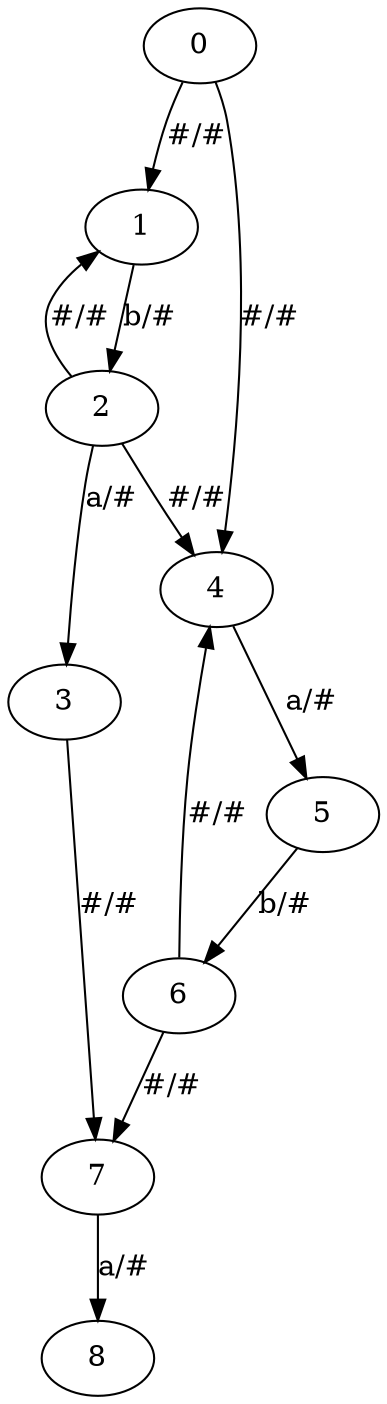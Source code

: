digraph automate {
	0 -> 1 [label="#/#"];
	0 -> 4 [label="#/#"];
	1 -> 2 [label="b/#"];
	2 -> 1 [label="#/#"];
	2 -> 3 [label="a/#"];
	2 -> 4 [label="#/#"];
	3 -> 7 [label="#/#"];
	4 -> 5 [label="a/#"];
	5 -> 6 [label="b/#"];
	6 -> 4 [label="#/#"];
	6 -> 7 [label="#/#"];
	7 -> 8 [label="a/#"];
}